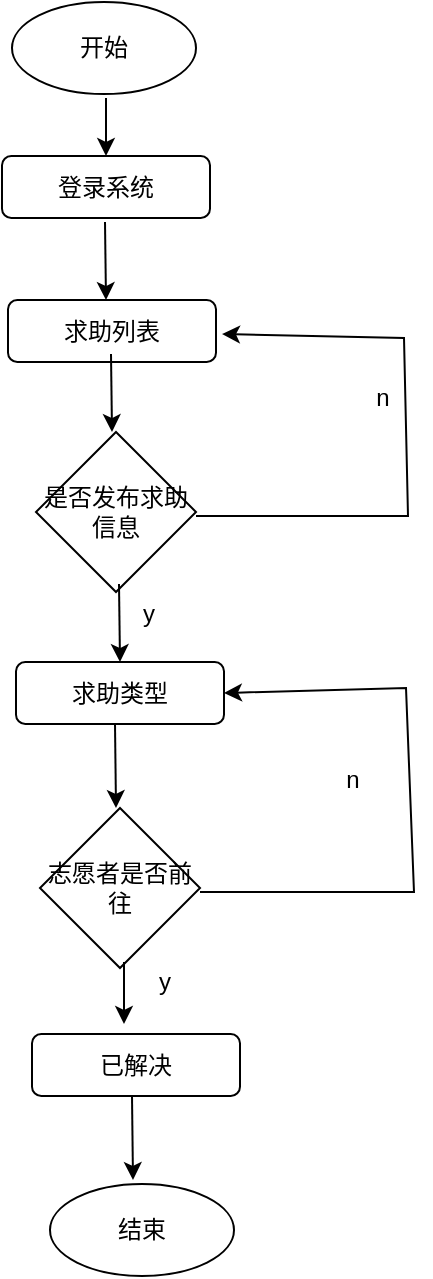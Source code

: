 <mxfile version="24.0.7" type="github">
  <diagram name="第 1 页" id="PQl5gHCGbNmYDHpGPPlx">
    <mxGraphModel dx="1500" dy="769" grid="0" gridSize="10" guides="1" tooltips="1" connect="1" arrows="1" fold="1" page="1" pageScale="1" pageWidth="827" pageHeight="1169" math="0" shadow="0">
      <root>
        <mxCell id="0" />
        <mxCell id="1" parent="0" />
        <mxCell id="PGdHgZi0WwkymQICEL-f-1" value="结束" style="ellipse;whiteSpace=wrap;html=1;" vertex="1" parent="1">
          <mxGeometry x="407" y="683" width="92" height="46" as="geometry" />
        </mxCell>
        <mxCell id="PGdHgZi0WwkymQICEL-f-2" value="登录系统" style="rounded=1;whiteSpace=wrap;html=1;" vertex="1" parent="1">
          <mxGeometry x="383" y="169" width="104" height="31" as="geometry" />
        </mxCell>
        <mxCell id="PGdHgZi0WwkymQICEL-f-3" value="求助列表" style="rounded=1;whiteSpace=wrap;html=1;" vertex="1" parent="1">
          <mxGeometry x="386" y="241" width="104" height="31" as="geometry" />
        </mxCell>
        <mxCell id="PGdHgZi0WwkymQICEL-f-4" value="是否发布求助信息" style="rhombus;whiteSpace=wrap;html=1;" vertex="1" parent="1">
          <mxGeometry x="400" y="307" width="80" height="80" as="geometry" />
        </mxCell>
        <mxCell id="PGdHgZi0WwkymQICEL-f-7" value="求助类型" style="rounded=1;whiteSpace=wrap;html=1;" vertex="1" parent="1">
          <mxGeometry x="390" y="422" width="104" height="31" as="geometry" />
        </mxCell>
        <mxCell id="PGdHgZi0WwkymQICEL-f-10" value="志愿者是否前往" style="rhombus;whiteSpace=wrap;html=1;" vertex="1" parent="1">
          <mxGeometry x="402" y="495" width="80" height="80" as="geometry" />
        </mxCell>
        <mxCell id="PGdHgZi0WwkymQICEL-f-11" value="已解决" style="rounded=1;whiteSpace=wrap;html=1;" vertex="1" parent="1">
          <mxGeometry x="398" y="608" width="104" height="31" as="geometry" />
        </mxCell>
        <mxCell id="PGdHgZi0WwkymQICEL-f-12" value="开始" style="ellipse;whiteSpace=wrap;html=1;" vertex="1" parent="1">
          <mxGeometry x="388" y="92" width="92" height="46" as="geometry" />
        </mxCell>
        <mxCell id="PGdHgZi0WwkymQICEL-f-13" value="" style="endArrow=classic;html=1;rounded=0;entryX=0.5;entryY=0;entryDx=0;entryDy=0;" edge="1" parent="1" target="PGdHgZi0WwkymQICEL-f-2">
          <mxGeometry width="50" height="50" relative="1" as="geometry">
            <mxPoint x="435" y="140" as="sourcePoint" />
            <mxPoint x="485" y="90" as="targetPoint" />
          </mxGeometry>
        </mxCell>
        <mxCell id="PGdHgZi0WwkymQICEL-f-14" value="" style="endArrow=classic;html=1;rounded=0;" edge="1" parent="1">
          <mxGeometry width="50" height="50" relative="1" as="geometry">
            <mxPoint x="434.5" y="202" as="sourcePoint" />
            <mxPoint x="435" y="241" as="targetPoint" />
          </mxGeometry>
        </mxCell>
        <mxCell id="PGdHgZi0WwkymQICEL-f-15" value="" style="endArrow=classic;html=1;rounded=0;" edge="1" parent="1">
          <mxGeometry width="50" height="50" relative="1" as="geometry">
            <mxPoint x="437.5" y="268" as="sourcePoint" />
            <mxPoint x="438" y="307" as="targetPoint" />
          </mxGeometry>
        </mxCell>
        <mxCell id="PGdHgZi0WwkymQICEL-f-16" value="" style="endArrow=classic;html=1;rounded=0;" edge="1" parent="1">
          <mxGeometry width="50" height="50" relative="1" as="geometry">
            <mxPoint x="441.5" y="383" as="sourcePoint" />
            <mxPoint x="442" y="422" as="targetPoint" />
          </mxGeometry>
        </mxCell>
        <mxCell id="PGdHgZi0WwkymQICEL-f-17" value="" style="endArrow=classic;html=1;rounded=0;" edge="1" parent="1">
          <mxGeometry width="50" height="50" relative="1" as="geometry">
            <mxPoint x="439.5" y="453" as="sourcePoint" />
            <mxPoint x="440" y="495" as="targetPoint" />
          </mxGeometry>
        </mxCell>
        <mxCell id="PGdHgZi0WwkymQICEL-f-18" value="" style="endArrow=classic;html=1;rounded=0;" edge="1" parent="1">
          <mxGeometry width="50" height="50" relative="1" as="geometry">
            <mxPoint x="444" y="572" as="sourcePoint" />
            <mxPoint x="444" y="603" as="targetPoint" />
          </mxGeometry>
        </mxCell>
        <mxCell id="PGdHgZi0WwkymQICEL-f-19" value="" style="endArrow=classic;html=1;rounded=0;" edge="1" parent="1">
          <mxGeometry width="50" height="50" relative="1" as="geometry">
            <mxPoint x="448" y="639" as="sourcePoint" />
            <mxPoint x="448.5" y="681" as="targetPoint" />
          </mxGeometry>
        </mxCell>
        <mxCell id="PGdHgZi0WwkymQICEL-f-20" value="" style="endArrow=classic;html=1;rounded=0;" edge="1" parent="1">
          <mxGeometry width="50" height="50" relative="1" as="geometry">
            <mxPoint x="480" y="349" as="sourcePoint" />
            <mxPoint x="493" y="258" as="targetPoint" />
            <Array as="points">
              <mxPoint x="586" y="349" />
              <mxPoint x="584" y="260" />
            </Array>
          </mxGeometry>
        </mxCell>
        <mxCell id="PGdHgZi0WwkymQICEL-f-21" value="n" style="text;html=1;align=center;verticalAlign=middle;resizable=0;points=[];autosize=1;strokeColor=none;fillColor=none;" vertex="1" parent="1">
          <mxGeometry x="560.5" y="277" width="24" height="26" as="geometry" />
        </mxCell>
        <mxCell id="PGdHgZi0WwkymQICEL-f-22" value="y" style="text;html=1;align=center;verticalAlign=middle;resizable=0;points=[];autosize=1;strokeColor=none;fillColor=none;" vertex="1" parent="1">
          <mxGeometry x="443.5" y="385" width="24" height="26" as="geometry" />
        </mxCell>
        <mxCell id="PGdHgZi0WwkymQICEL-f-23" value="" style="endArrow=classic;html=1;rounded=0;entryX=1;entryY=0.5;entryDx=0;entryDy=0;" edge="1" parent="1" target="PGdHgZi0WwkymQICEL-f-7">
          <mxGeometry width="50" height="50" relative="1" as="geometry">
            <mxPoint x="482" y="537" as="sourcePoint" />
            <mxPoint x="601" y="411" as="targetPoint" />
            <Array as="points">
              <mxPoint x="589" y="537" />
              <mxPoint x="585" y="435" />
            </Array>
          </mxGeometry>
        </mxCell>
        <mxCell id="PGdHgZi0WwkymQICEL-f-24" value="n" style="text;html=1;align=center;verticalAlign=middle;resizable=0;points=[];autosize=1;strokeColor=none;fillColor=none;" vertex="1" parent="1">
          <mxGeometry x="545.5" y="468" width="24" height="26" as="geometry" />
        </mxCell>
        <mxCell id="PGdHgZi0WwkymQICEL-f-25" value="y" style="text;html=1;align=center;verticalAlign=middle;resizable=0;points=[];autosize=1;strokeColor=none;fillColor=none;" vertex="1" parent="1">
          <mxGeometry x="451.5" y="569" width="24" height="26" as="geometry" />
        </mxCell>
      </root>
    </mxGraphModel>
  </diagram>
</mxfile>
